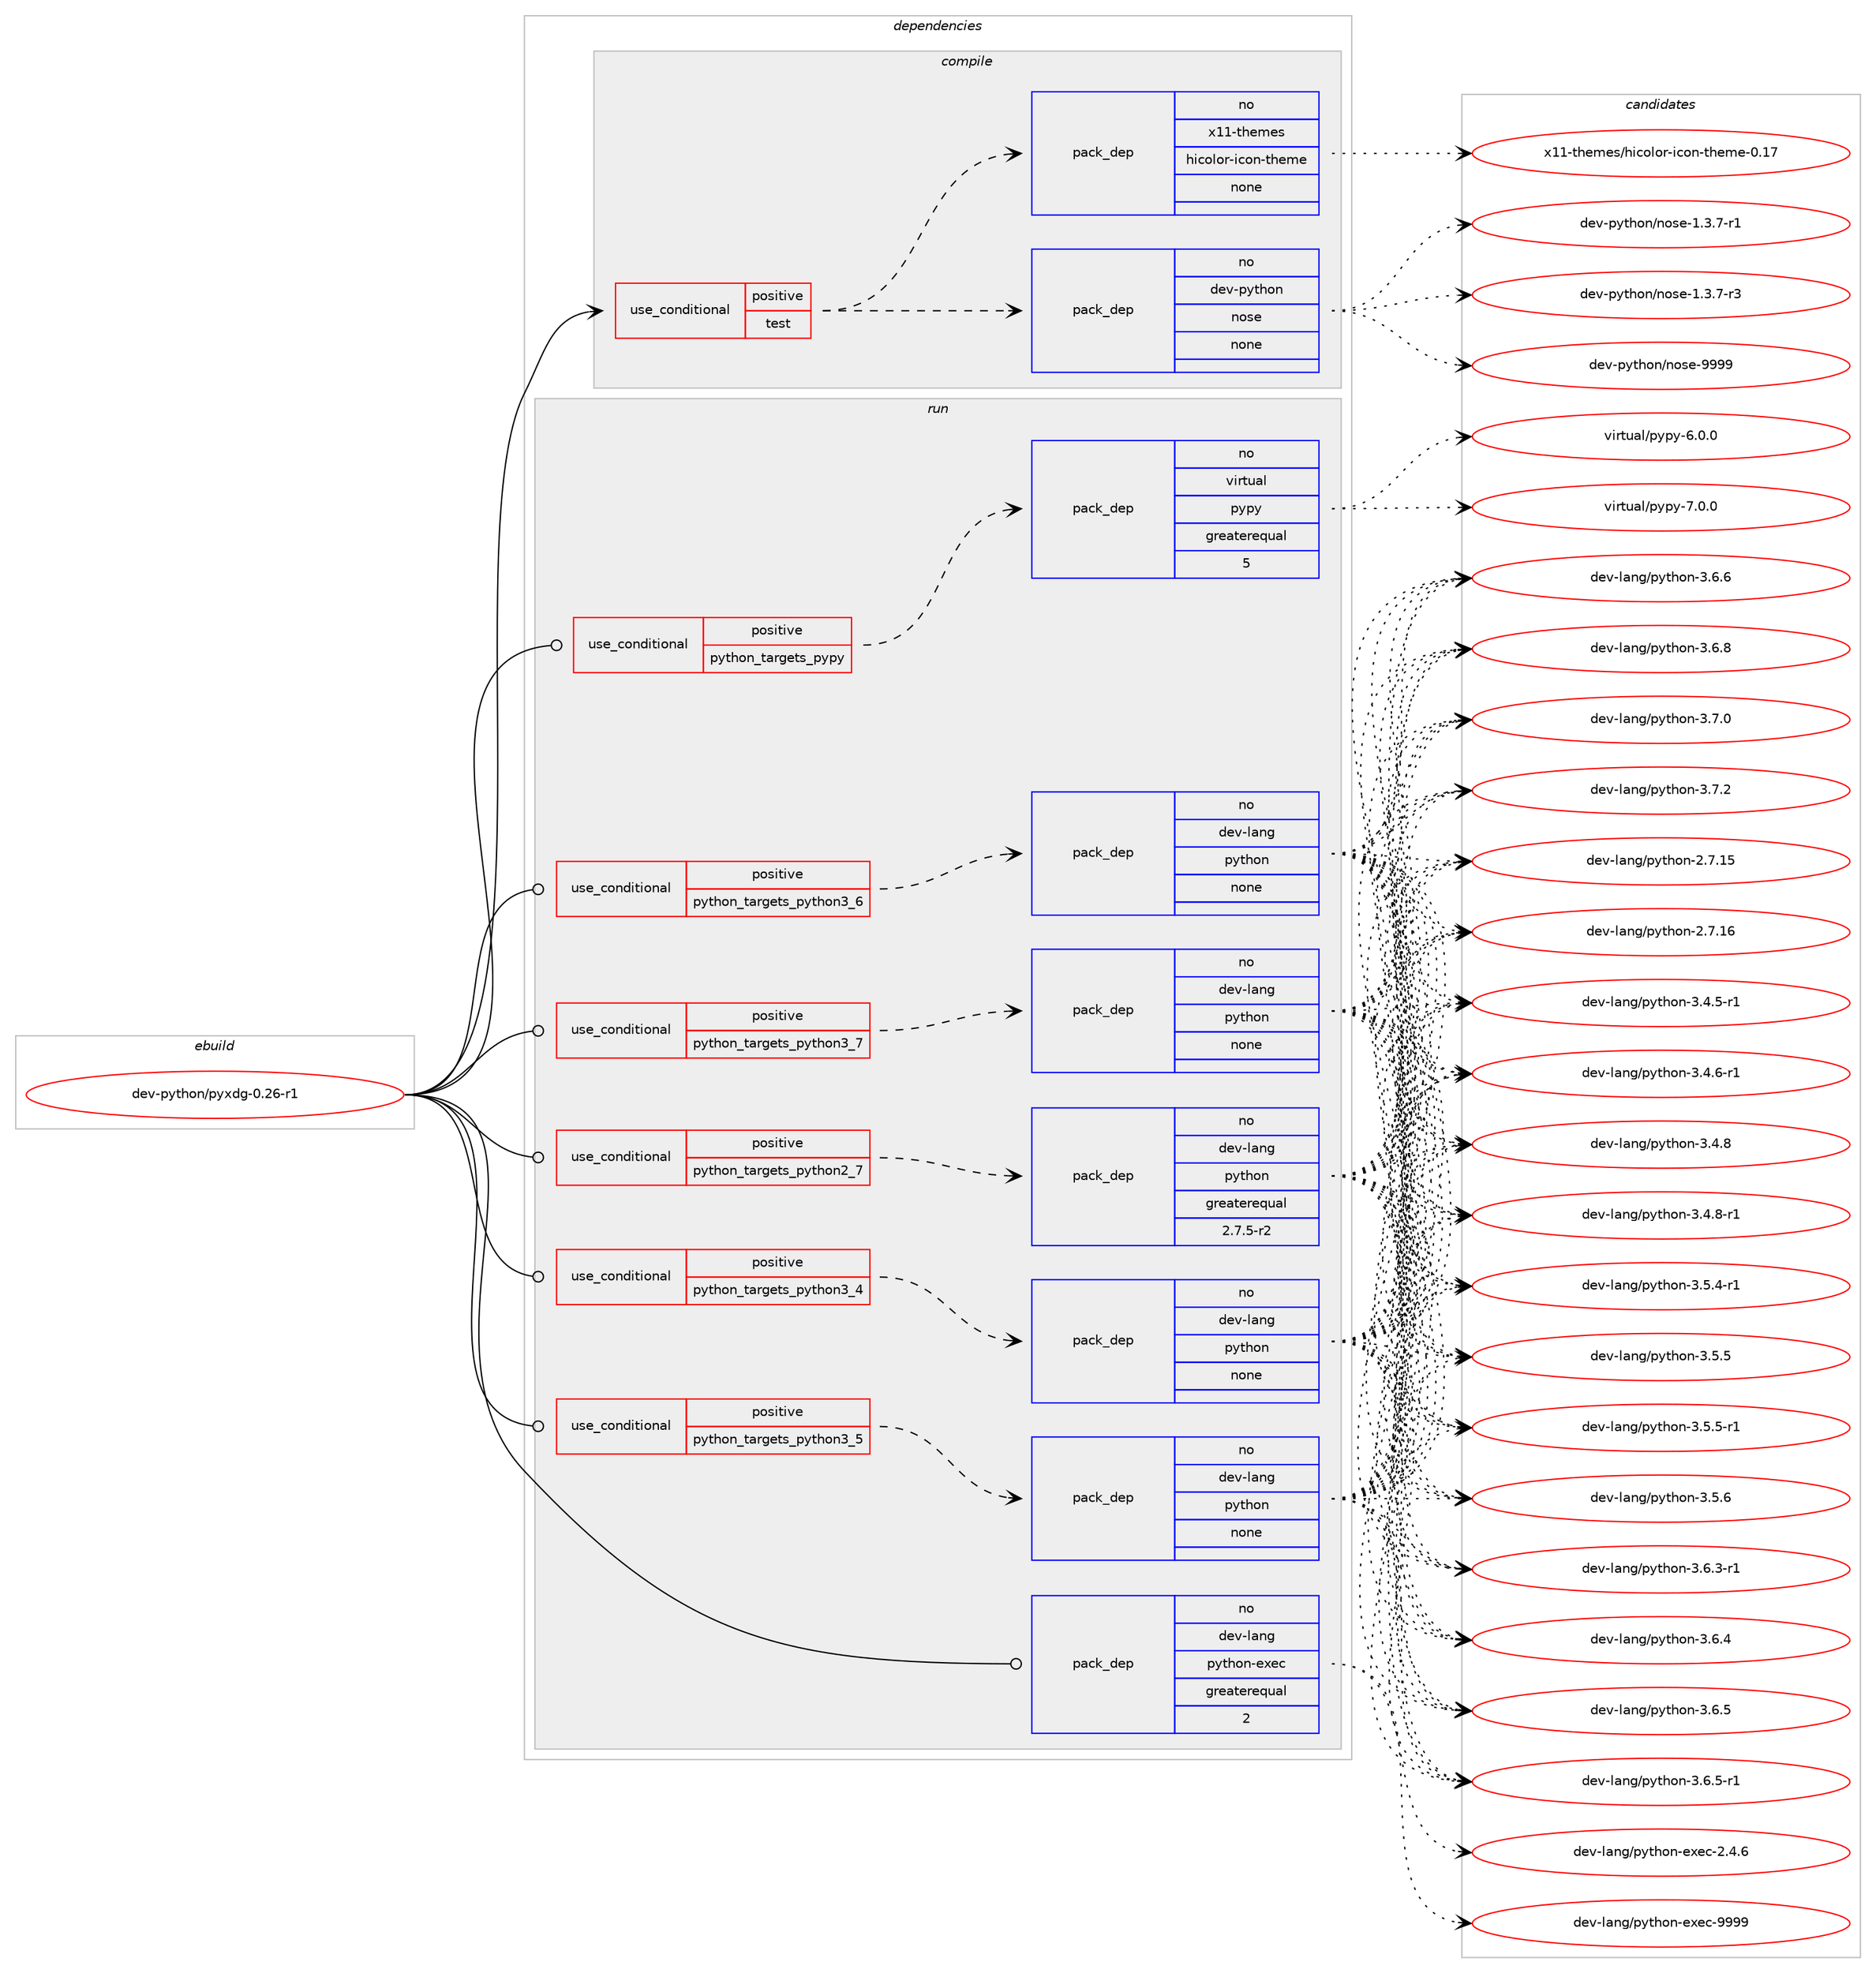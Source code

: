 digraph prolog {

# *************
# Graph options
# *************

newrank=true;
concentrate=true;
compound=true;
graph [rankdir=LR,fontname=Helvetica,fontsize=10,ranksep=1.5];#, ranksep=2.5, nodesep=0.2];
edge  [arrowhead=vee];
node  [fontname=Helvetica,fontsize=10];

# **********
# The ebuild
# **********

subgraph cluster_leftcol {
color=gray;
rank=same;
label=<<i>ebuild</i>>;
id [label="dev-python/pyxdg-0.26-r1", color=red, width=4, href="../dev-python/pyxdg-0.26-r1.svg"];
}

# ****************
# The dependencies
# ****************

subgraph cluster_midcol {
color=gray;
label=<<i>dependencies</i>>;
subgraph cluster_compile {
fillcolor="#eeeeee";
style=filled;
label=<<i>compile</i>>;
subgraph cond383374 {
dependency1437757 [label=<<TABLE BORDER="0" CELLBORDER="1" CELLSPACING="0" CELLPADDING="4"><TR><TD ROWSPAN="3" CELLPADDING="10">use_conditional</TD></TR><TR><TD>positive</TD></TR><TR><TD>test</TD></TR></TABLE>>, shape=none, color=red];
subgraph pack1031024 {
dependency1437758 [label=<<TABLE BORDER="0" CELLBORDER="1" CELLSPACING="0" CELLPADDING="4" WIDTH="220"><TR><TD ROWSPAN="6" CELLPADDING="30">pack_dep</TD></TR><TR><TD WIDTH="110">no</TD></TR><TR><TD>dev-python</TD></TR><TR><TD>nose</TD></TR><TR><TD>none</TD></TR><TR><TD></TD></TR></TABLE>>, shape=none, color=blue];
}
dependency1437757:e -> dependency1437758:w [weight=20,style="dashed",arrowhead="vee"];
subgraph pack1031025 {
dependency1437759 [label=<<TABLE BORDER="0" CELLBORDER="1" CELLSPACING="0" CELLPADDING="4" WIDTH="220"><TR><TD ROWSPAN="6" CELLPADDING="30">pack_dep</TD></TR><TR><TD WIDTH="110">no</TD></TR><TR><TD>x11-themes</TD></TR><TR><TD>hicolor-icon-theme</TD></TR><TR><TD>none</TD></TR><TR><TD></TD></TR></TABLE>>, shape=none, color=blue];
}
dependency1437757:e -> dependency1437759:w [weight=20,style="dashed",arrowhead="vee"];
}
id:e -> dependency1437757:w [weight=20,style="solid",arrowhead="vee"];
}
subgraph cluster_compileandrun {
fillcolor="#eeeeee";
style=filled;
label=<<i>compile and run</i>>;
}
subgraph cluster_run {
fillcolor="#eeeeee";
style=filled;
label=<<i>run</i>>;
subgraph cond383375 {
dependency1437760 [label=<<TABLE BORDER="0" CELLBORDER="1" CELLSPACING="0" CELLPADDING="4"><TR><TD ROWSPAN="3" CELLPADDING="10">use_conditional</TD></TR><TR><TD>positive</TD></TR><TR><TD>python_targets_pypy</TD></TR></TABLE>>, shape=none, color=red];
subgraph pack1031026 {
dependency1437761 [label=<<TABLE BORDER="0" CELLBORDER="1" CELLSPACING="0" CELLPADDING="4" WIDTH="220"><TR><TD ROWSPAN="6" CELLPADDING="30">pack_dep</TD></TR><TR><TD WIDTH="110">no</TD></TR><TR><TD>virtual</TD></TR><TR><TD>pypy</TD></TR><TR><TD>greaterequal</TD></TR><TR><TD>5</TD></TR></TABLE>>, shape=none, color=blue];
}
dependency1437760:e -> dependency1437761:w [weight=20,style="dashed",arrowhead="vee"];
}
id:e -> dependency1437760:w [weight=20,style="solid",arrowhead="odot"];
subgraph cond383376 {
dependency1437762 [label=<<TABLE BORDER="0" CELLBORDER="1" CELLSPACING="0" CELLPADDING="4"><TR><TD ROWSPAN="3" CELLPADDING="10">use_conditional</TD></TR><TR><TD>positive</TD></TR><TR><TD>python_targets_python2_7</TD></TR></TABLE>>, shape=none, color=red];
subgraph pack1031027 {
dependency1437763 [label=<<TABLE BORDER="0" CELLBORDER="1" CELLSPACING="0" CELLPADDING="4" WIDTH="220"><TR><TD ROWSPAN="6" CELLPADDING="30">pack_dep</TD></TR><TR><TD WIDTH="110">no</TD></TR><TR><TD>dev-lang</TD></TR><TR><TD>python</TD></TR><TR><TD>greaterequal</TD></TR><TR><TD>2.7.5-r2</TD></TR></TABLE>>, shape=none, color=blue];
}
dependency1437762:e -> dependency1437763:w [weight=20,style="dashed",arrowhead="vee"];
}
id:e -> dependency1437762:w [weight=20,style="solid",arrowhead="odot"];
subgraph cond383377 {
dependency1437764 [label=<<TABLE BORDER="0" CELLBORDER="1" CELLSPACING="0" CELLPADDING="4"><TR><TD ROWSPAN="3" CELLPADDING="10">use_conditional</TD></TR><TR><TD>positive</TD></TR><TR><TD>python_targets_python3_4</TD></TR></TABLE>>, shape=none, color=red];
subgraph pack1031028 {
dependency1437765 [label=<<TABLE BORDER="0" CELLBORDER="1" CELLSPACING="0" CELLPADDING="4" WIDTH="220"><TR><TD ROWSPAN="6" CELLPADDING="30">pack_dep</TD></TR><TR><TD WIDTH="110">no</TD></TR><TR><TD>dev-lang</TD></TR><TR><TD>python</TD></TR><TR><TD>none</TD></TR><TR><TD></TD></TR></TABLE>>, shape=none, color=blue];
}
dependency1437764:e -> dependency1437765:w [weight=20,style="dashed",arrowhead="vee"];
}
id:e -> dependency1437764:w [weight=20,style="solid",arrowhead="odot"];
subgraph cond383378 {
dependency1437766 [label=<<TABLE BORDER="0" CELLBORDER="1" CELLSPACING="0" CELLPADDING="4"><TR><TD ROWSPAN="3" CELLPADDING="10">use_conditional</TD></TR><TR><TD>positive</TD></TR><TR><TD>python_targets_python3_5</TD></TR></TABLE>>, shape=none, color=red];
subgraph pack1031029 {
dependency1437767 [label=<<TABLE BORDER="0" CELLBORDER="1" CELLSPACING="0" CELLPADDING="4" WIDTH="220"><TR><TD ROWSPAN="6" CELLPADDING="30">pack_dep</TD></TR><TR><TD WIDTH="110">no</TD></TR><TR><TD>dev-lang</TD></TR><TR><TD>python</TD></TR><TR><TD>none</TD></TR><TR><TD></TD></TR></TABLE>>, shape=none, color=blue];
}
dependency1437766:e -> dependency1437767:w [weight=20,style="dashed",arrowhead="vee"];
}
id:e -> dependency1437766:w [weight=20,style="solid",arrowhead="odot"];
subgraph cond383379 {
dependency1437768 [label=<<TABLE BORDER="0" CELLBORDER="1" CELLSPACING="0" CELLPADDING="4"><TR><TD ROWSPAN="3" CELLPADDING="10">use_conditional</TD></TR><TR><TD>positive</TD></TR><TR><TD>python_targets_python3_6</TD></TR></TABLE>>, shape=none, color=red];
subgraph pack1031030 {
dependency1437769 [label=<<TABLE BORDER="0" CELLBORDER="1" CELLSPACING="0" CELLPADDING="4" WIDTH="220"><TR><TD ROWSPAN="6" CELLPADDING="30">pack_dep</TD></TR><TR><TD WIDTH="110">no</TD></TR><TR><TD>dev-lang</TD></TR><TR><TD>python</TD></TR><TR><TD>none</TD></TR><TR><TD></TD></TR></TABLE>>, shape=none, color=blue];
}
dependency1437768:e -> dependency1437769:w [weight=20,style="dashed",arrowhead="vee"];
}
id:e -> dependency1437768:w [weight=20,style="solid",arrowhead="odot"];
subgraph cond383380 {
dependency1437770 [label=<<TABLE BORDER="0" CELLBORDER="1" CELLSPACING="0" CELLPADDING="4"><TR><TD ROWSPAN="3" CELLPADDING="10">use_conditional</TD></TR><TR><TD>positive</TD></TR><TR><TD>python_targets_python3_7</TD></TR></TABLE>>, shape=none, color=red];
subgraph pack1031031 {
dependency1437771 [label=<<TABLE BORDER="0" CELLBORDER="1" CELLSPACING="0" CELLPADDING="4" WIDTH="220"><TR><TD ROWSPAN="6" CELLPADDING="30">pack_dep</TD></TR><TR><TD WIDTH="110">no</TD></TR><TR><TD>dev-lang</TD></TR><TR><TD>python</TD></TR><TR><TD>none</TD></TR><TR><TD></TD></TR></TABLE>>, shape=none, color=blue];
}
dependency1437770:e -> dependency1437771:w [weight=20,style="dashed",arrowhead="vee"];
}
id:e -> dependency1437770:w [weight=20,style="solid",arrowhead="odot"];
subgraph pack1031032 {
dependency1437772 [label=<<TABLE BORDER="0" CELLBORDER="1" CELLSPACING="0" CELLPADDING="4" WIDTH="220"><TR><TD ROWSPAN="6" CELLPADDING="30">pack_dep</TD></TR><TR><TD WIDTH="110">no</TD></TR><TR><TD>dev-lang</TD></TR><TR><TD>python-exec</TD></TR><TR><TD>greaterequal</TD></TR><TR><TD>2</TD></TR></TABLE>>, shape=none, color=blue];
}
id:e -> dependency1437772:w [weight=20,style="solid",arrowhead="odot"];
}
}

# **************
# The candidates
# **************

subgraph cluster_choices {
rank=same;
color=gray;
label=<<i>candidates</i>>;

subgraph choice1031024 {
color=black;
nodesep=1;
choice10010111845112121116104111110471101111151014549465146554511449 [label="dev-python/nose-1.3.7-r1", color=red, width=4,href="../dev-python/nose-1.3.7-r1.svg"];
choice10010111845112121116104111110471101111151014549465146554511451 [label="dev-python/nose-1.3.7-r3", color=red, width=4,href="../dev-python/nose-1.3.7-r3.svg"];
choice10010111845112121116104111110471101111151014557575757 [label="dev-python/nose-9999", color=red, width=4,href="../dev-python/nose-9999.svg"];
dependency1437758:e -> choice10010111845112121116104111110471101111151014549465146554511449:w [style=dotted,weight="100"];
dependency1437758:e -> choice10010111845112121116104111110471101111151014549465146554511451:w [style=dotted,weight="100"];
dependency1437758:e -> choice10010111845112121116104111110471101111151014557575757:w [style=dotted,weight="100"];
}
subgraph choice1031025 {
color=black;
nodesep=1;
choice12049494511610410110910111547104105991111081111144510599111110451161041011091014548464955 [label="x11-themes/hicolor-icon-theme-0.17", color=red, width=4,href="../x11-themes/hicolor-icon-theme-0.17.svg"];
dependency1437759:e -> choice12049494511610410110910111547104105991111081111144510599111110451161041011091014548464955:w [style=dotted,weight="100"];
}
subgraph choice1031026 {
color=black;
nodesep=1;
choice1181051141161179710847112121112121455446484648 [label="virtual/pypy-6.0.0", color=red, width=4,href="../virtual/pypy-6.0.0.svg"];
choice1181051141161179710847112121112121455546484648 [label="virtual/pypy-7.0.0", color=red, width=4,href="../virtual/pypy-7.0.0.svg"];
dependency1437761:e -> choice1181051141161179710847112121112121455446484648:w [style=dotted,weight="100"];
dependency1437761:e -> choice1181051141161179710847112121112121455546484648:w [style=dotted,weight="100"];
}
subgraph choice1031027 {
color=black;
nodesep=1;
choice10010111845108971101034711212111610411111045504655464953 [label="dev-lang/python-2.7.15", color=red, width=4,href="../dev-lang/python-2.7.15.svg"];
choice10010111845108971101034711212111610411111045504655464954 [label="dev-lang/python-2.7.16", color=red, width=4,href="../dev-lang/python-2.7.16.svg"];
choice1001011184510897110103471121211161041111104551465246534511449 [label="dev-lang/python-3.4.5-r1", color=red, width=4,href="../dev-lang/python-3.4.5-r1.svg"];
choice1001011184510897110103471121211161041111104551465246544511449 [label="dev-lang/python-3.4.6-r1", color=red, width=4,href="../dev-lang/python-3.4.6-r1.svg"];
choice100101118451089711010347112121116104111110455146524656 [label="dev-lang/python-3.4.8", color=red, width=4,href="../dev-lang/python-3.4.8.svg"];
choice1001011184510897110103471121211161041111104551465246564511449 [label="dev-lang/python-3.4.8-r1", color=red, width=4,href="../dev-lang/python-3.4.8-r1.svg"];
choice1001011184510897110103471121211161041111104551465346524511449 [label="dev-lang/python-3.5.4-r1", color=red, width=4,href="../dev-lang/python-3.5.4-r1.svg"];
choice100101118451089711010347112121116104111110455146534653 [label="dev-lang/python-3.5.5", color=red, width=4,href="../dev-lang/python-3.5.5.svg"];
choice1001011184510897110103471121211161041111104551465346534511449 [label="dev-lang/python-3.5.5-r1", color=red, width=4,href="../dev-lang/python-3.5.5-r1.svg"];
choice100101118451089711010347112121116104111110455146534654 [label="dev-lang/python-3.5.6", color=red, width=4,href="../dev-lang/python-3.5.6.svg"];
choice1001011184510897110103471121211161041111104551465446514511449 [label="dev-lang/python-3.6.3-r1", color=red, width=4,href="../dev-lang/python-3.6.3-r1.svg"];
choice100101118451089711010347112121116104111110455146544652 [label="dev-lang/python-3.6.4", color=red, width=4,href="../dev-lang/python-3.6.4.svg"];
choice100101118451089711010347112121116104111110455146544653 [label="dev-lang/python-3.6.5", color=red, width=4,href="../dev-lang/python-3.6.5.svg"];
choice1001011184510897110103471121211161041111104551465446534511449 [label="dev-lang/python-3.6.5-r1", color=red, width=4,href="../dev-lang/python-3.6.5-r1.svg"];
choice100101118451089711010347112121116104111110455146544654 [label="dev-lang/python-3.6.6", color=red, width=4,href="../dev-lang/python-3.6.6.svg"];
choice100101118451089711010347112121116104111110455146544656 [label="dev-lang/python-3.6.8", color=red, width=4,href="../dev-lang/python-3.6.8.svg"];
choice100101118451089711010347112121116104111110455146554648 [label="dev-lang/python-3.7.0", color=red, width=4,href="../dev-lang/python-3.7.0.svg"];
choice100101118451089711010347112121116104111110455146554650 [label="dev-lang/python-3.7.2", color=red, width=4,href="../dev-lang/python-3.7.2.svg"];
dependency1437763:e -> choice10010111845108971101034711212111610411111045504655464953:w [style=dotted,weight="100"];
dependency1437763:e -> choice10010111845108971101034711212111610411111045504655464954:w [style=dotted,weight="100"];
dependency1437763:e -> choice1001011184510897110103471121211161041111104551465246534511449:w [style=dotted,weight="100"];
dependency1437763:e -> choice1001011184510897110103471121211161041111104551465246544511449:w [style=dotted,weight="100"];
dependency1437763:e -> choice100101118451089711010347112121116104111110455146524656:w [style=dotted,weight="100"];
dependency1437763:e -> choice1001011184510897110103471121211161041111104551465246564511449:w [style=dotted,weight="100"];
dependency1437763:e -> choice1001011184510897110103471121211161041111104551465346524511449:w [style=dotted,weight="100"];
dependency1437763:e -> choice100101118451089711010347112121116104111110455146534653:w [style=dotted,weight="100"];
dependency1437763:e -> choice1001011184510897110103471121211161041111104551465346534511449:w [style=dotted,weight="100"];
dependency1437763:e -> choice100101118451089711010347112121116104111110455146534654:w [style=dotted,weight="100"];
dependency1437763:e -> choice1001011184510897110103471121211161041111104551465446514511449:w [style=dotted,weight="100"];
dependency1437763:e -> choice100101118451089711010347112121116104111110455146544652:w [style=dotted,weight="100"];
dependency1437763:e -> choice100101118451089711010347112121116104111110455146544653:w [style=dotted,weight="100"];
dependency1437763:e -> choice1001011184510897110103471121211161041111104551465446534511449:w [style=dotted,weight="100"];
dependency1437763:e -> choice100101118451089711010347112121116104111110455146544654:w [style=dotted,weight="100"];
dependency1437763:e -> choice100101118451089711010347112121116104111110455146544656:w [style=dotted,weight="100"];
dependency1437763:e -> choice100101118451089711010347112121116104111110455146554648:w [style=dotted,weight="100"];
dependency1437763:e -> choice100101118451089711010347112121116104111110455146554650:w [style=dotted,weight="100"];
}
subgraph choice1031028 {
color=black;
nodesep=1;
choice10010111845108971101034711212111610411111045504655464953 [label="dev-lang/python-2.7.15", color=red, width=4,href="../dev-lang/python-2.7.15.svg"];
choice10010111845108971101034711212111610411111045504655464954 [label="dev-lang/python-2.7.16", color=red, width=4,href="../dev-lang/python-2.7.16.svg"];
choice1001011184510897110103471121211161041111104551465246534511449 [label="dev-lang/python-3.4.5-r1", color=red, width=4,href="../dev-lang/python-3.4.5-r1.svg"];
choice1001011184510897110103471121211161041111104551465246544511449 [label="dev-lang/python-3.4.6-r1", color=red, width=4,href="../dev-lang/python-3.4.6-r1.svg"];
choice100101118451089711010347112121116104111110455146524656 [label="dev-lang/python-3.4.8", color=red, width=4,href="../dev-lang/python-3.4.8.svg"];
choice1001011184510897110103471121211161041111104551465246564511449 [label="dev-lang/python-3.4.8-r1", color=red, width=4,href="../dev-lang/python-3.4.8-r1.svg"];
choice1001011184510897110103471121211161041111104551465346524511449 [label="dev-lang/python-3.5.4-r1", color=red, width=4,href="../dev-lang/python-3.5.4-r1.svg"];
choice100101118451089711010347112121116104111110455146534653 [label="dev-lang/python-3.5.5", color=red, width=4,href="../dev-lang/python-3.5.5.svg"];
choice1001011184510897110103471121211161041111104551465346534511449 [label="dev-lang/python-3.5.5-r1", color=red, width=4,href="../dev-lang/python-3.5.5-r1.svg"];
choice100101118451089711010347112121116104111110455146534654 [label="dev-lang/python-3.5.6", color=red, width=4,href="../dev-lang/python-3.5.6.svg"];
choice1001011184510897110103471121211161041111104551465446514511449 [label="dev-lang/python-3.6.3-r1", color=red, width=4,href="../dev-lang/python-3.6.3-r1.svg"];
choice100101118451089711010347112121116104111110455146544652 [label="dev-lang/python-3.6.4", color=red, width=4,href="../dev-lang/python-3.6.4.svg"];
choice100101118451089711010347112121116104111110455146544653 [label="dev-lang/python-3.6.5", color=red, width=4,href="../dev-lang/python-3.6.5.svg"];
choice1001011184510897110103471121211161041111104551465446534511449 [label="dev-lang/python-3.6.5-r1", color=red, width=4,href="../dev-lang/python-3.6.5-r1.svg"];
choice100101118451089711010347112121116104111110455146544654 [label="dev-lang/python-3.6.6", color=red, width=4,href="../dev-lang/python-3.6.6.svg"];
choice100101118451089711010347112121116104111110455146544656 [label="dev-lang/python-3.6.8", color=red, width=4,href="../dev-lang/python-3.6.8.svg"];
choice100101118451089711010347112121116104111110455146554648 [label="dev-lang/python-3.7.0", color=red, width=4,href="../dev-lang/python-3.7.0.svg"];
choice100101118451089711010347112121116104111110455146554650 [label="dev-lang/python-3.7.2", color=red, width=4,href="../dev-lang/python-3.7.2.svg"];
dependency1437765:e -> choice10010111845108971101034711212111610411111045504655464953:w [style=dotted,weight="100"];
dependency1437765:e -> choice10010111845108971101034711212111610411111045504655464954:w [style=dotted,weight="100"];
dependency1437765:e -> choice1001011184510897110103471121211161041111104551465246534511449:w [style=dotted,weight="100"];
dependency1437765:e -> choice1001011184510897110103471121211161041111104551465246544511449:w [style=dotted,weight="100"];
dependency1437765:e -> choice100101118451089711010347112121116104111110455146524656:w [style=dotted,weight="100"];
dependency1437765:e -> choice1001011184510897110103471121211161041111104551465246564511449:w [style=dotted,weight="100"];
dependency1437765:e -> choice1001011184510897110103471121211161041111104551465346524511449:w [style=dotted,weight="100"];
dependency1437765:e -> choice100101118451089711010347112121116104111110455146534653:w [style=dotted,weight="100"];
dependency1437765:e -> choice1001011184510897110103471121211161041111104551465346534511449:w [style=dotted,weight="100"];
dependency1437765:e -> choice100101118451089711010347112121116104111110455146534654:w [style=dotted,weight="100"];
dependency1437765:e -> choice1001011184510897110103471121211161041111104551465446514511449:w [style=dotted,weight="100"];
dependency1437765:e -> choice100101118451089711010347112121116104111110455146544652:w [style=dotted,weight="100"];
dependency1437765:e -> choice100101118451089711010347112121116104111110455146544653:w [style=dotted,weight="100"];
dependency1437765:e -> choice1001011184510897110103471121211161041111104551465446534511449:w [style=dotted,weight="100"];
dependency1437765:e -> choice100101118451089711010347112121116104111110455146544654:w [style=dotted,weight="100"];
dependency1437765:e -> choice100101118451089711010347112121116104111110455146544656:w [style=dotted,weight="100"];
dependency1437765:e -> choice100101118451089711010347112121116104111110455146554648:w [style=dotted,weight="100"];
dependency1437765:e -> choice100101118451089711010347112121116104111110455146554650:w [style=dotted,weight="100"];
}
subgraph choice1031029 {
color=black;
nodesep=1;
choice10010111845108971101034711212111610411111045504655464953 [label="dev-lang/python-2.7.15", color=red, width=4,href="../dev-lang/python-2.7.15.svg"];
choice10010111845108971101034711212111610411111045504655464954 [label="dev-lang/python-2.7.16", color=red, width=4,href="../dev-lang/python-2.7.16.svg"];
choice1001011184510897110103471121211161041111104551465246534511449 [label="dev-lang/python-3.4.5-r1", color=red, width=4,href="../dev-lang/python-3.4.5-r1.svg"];
choice1001011184510897110103471121211161041111104551465246544511449 [label="dev-lang/python-3.4.6-r1", color=red, width=4,href="../dev-lang/python-3.4.6-r1.svg"];
choice100101118451089711010347112121116104111110455146524656 [label="dev-lang/python-3.4.8", color=red, width=4,href="../dev-lang/python-3.4.8.svg"];
choice1001011184510897110103471121211161041111104551465246564511449 [label="dev-lang/python-3.4.8-r1", color=red, width=4,href="../dev-lang/python-3.4.8-r1.svg"];
choice1001011184510897110103471121211161041111104551465346524511449 [label="dev-lang/python-3.5.4-r1", color=red, width=4,href="../dev-lang/python-3.5.4-r1.svg"];
choice100101118451089711010347112121116104111110455146534653 [label="dev-lang/python-3.5.5", color=red, width=4,href="../dev-lang/python-3.5.5.svg"];
choice1001011184510897110103471121211161041111104551465346534511449 [label="dev-lang/python-3.5.5-r1", color=red, width=4,href="../dev-lang/python-3.5.5-r1.svg"];
choice100101118451089711010347112121116104111110455146534654 [label="dev-lang/python-3.5.6", color=red, width=4,href="../dev-lang/python-3.5.6.svg"];
choice1001011184510897110103471121211161041111104551465446514511449 [label="dev-lang/python-3.6.3-r1", color=red, width=4,href="../dev-lang/python-3.6.3-r1.svg"];
choice100101118451089711010347112121116104111110455146544652 [label="dev-lang/python-3.6.4", color=red, width=4,href="../dev-lang/python-3.6.4.svg"];
choice100101118451089711010347112121116104111110455146544653 [label="dev-lang/python-3.6.5", color=red, width=4,href="../dev-lang/python-3.6.5.svg"];
choice1001011184510897110103471121211161041111104551465446534511449 [label="dev-lang/python-3.6.5-r1", color=red, width=4,href="../dev-lang/python-3.6.5-r1.svg"];
choice100101118451089711010347112121116104111110455146544654 [label="dev-lang/python-3.6.6", color=red, width=4,href="../dev-lang/python-3.6.6.svg"];
choice100101118451089711010347112121116104111110455146544656 [label="dev-lang/python-3.6.8", color=red, width=4,href="../dev-lang/python-3.6.8.svg"];
choice100101118451089711010347112121116104111110455146554648 [label="dev-lang/python-3.7.0", color=red, width=4,href="../dev-lang/python-3.7.0.svg"];
choice100101118451089711010347112121116104111110455146554650 [label="dev-lang/python-3.7.2", color=red, width=4,href="../dev-lang/python-3.7.2.svg"];
dependency1437767:e -> choice10010111845108971101034711212111610411111045504655464953:w [style=dotted,weight="100"];
dependency1437767:e -> choice10010111845108971101034711212111610411111045504655464954:w [style=dotted,weight="100"];
dependency1437767:e -> choice1001011184510897110103471121211161041111104551465246534511449:w [style=dotted,weight="100"];
dependency1437767:e -> choice1001011184510897110103471121211161041111104551465246544511449:w [style=dotted,weight="100"];
dependency1437767:e -> choice100101118451089711010347112121116104111110455146524656:w [style=dotted,weight="100"];
dependency1437767:e -> choice1001011184510897110103471121211161041111104551465246564511449:w [style=dotted,weight="100"];
dependency1437767:e -> choice1001011184510897110103471121211161041111104551465346524511449:w [style=dotted,weight="100"];
dependency1437767:e -> choice100101118451089711010347112121116104111110455146534653:w [style=dotted,weight="100"];
dependency1437767:e -> choice1001011184510897110103471121211161041111104551465346534511449:w [style=dotted,weight="100"];
dependency1437767:e -> choice100101118451089711010347112121116104111110455146534654:w [style=dotted,weight="100"];
dependency1437767:e -> choice1001011184510897110103471121211161041111104551465446514511449:w [style=dotted,weight="100"];
dependency1437767:e -> choice100101118451089711010347112121116104111110455146544652:w [style=dotted,weight="100"];
dependency1437767:e -> choice100101118451089711010347112121116104111110455146544653:w [style=dotted,weight="100"];
dependency1437767:e -> choice1001011184510897110103471121211161041111104551465446534511449:w [style=dotted,weight="100"];
dependency1437767:e -> choice100101118451089711010347112121116104111110455146544654:w [style=dotted,weight="100"];
dependency1437767:e -> choice100101118451089711010347112121116104111110455146544656:w [style=dotted,weight="100"];
dependency1437767:e -> choice100101118451089711010347112121116104111110455146554648:w [style=dotted,weight="100"];
dependency1437767:e -> choice100101118451089711010347112121116104111110455146554650:w [style=dotted,weight="100"];
}
subgraph choice1031030 {
color=black;
nodesep=1;
choice10010111845108971101034711212111610411111045504655464953 [label="dev-lang/python-2.7.15", color=red, width=4,href="../dev-lang/python-2.7.15.svg"];
choice10010111845108971101034711212111610411111045504655464954 [label="dev-lang/python-2.7.16", color=red, width=4,href="../dev-lang/python-2.7.16.svg"];
choice1001011184510897110103471121211161041111104551465246534511449 [label="dev-lang/python-3.4.5-r1", color=red, width=4,href="../dev-lang/python-3.4.5-r1.svg"];
choice1001011184510897110103471121211161041111104551465246544511449 [label="dev-lang/python-3.4.6-r1", color=red, width=4,href="../dev-lang/python-3.4.6-r1.svg"];
choice100101118451089711010347112121116104111110455146524656 [label="dev-lang/python-3.4.8", color=red, width=4,href="../dev-lang/python-3.4.8.svg"];
choice1001011184510897110103471121211161041111104551465246564511449 [label="dev-lang/python-3.4.8-r1", color=red, width=4,href="../dev-lang/python-3.4.8-r1.svg"];
choice1001011184510897110103471121211161041111104551465346524511449 [label="dev-lang/python-3.5.4-r1", color=red, width=4,href="../dev-lang/python-3.5.4-r1.svg"];
choice100101118451089711010347112121116104111110455146534653 [label="dev-lang/python-3.5.5", color=red, width=4,href="../dev-lang/python-3.5.5.svg"];
choice1001011184510897110103471121211161041111104551465346534511449 [label="dev-lang/python-3.5.5-r1", color=red, width=4,href="../dev-lang/python-3.5.5-r1.svg"];
choice100101118451089711010347112121116104111110455146534654 [label="dev-lang/python-3.5.6", color=red, width=4,href="../dev-lang/python-3.5.6.svg"];
choice1001011184510897110103471121211161041111104551465446514511449 [label="dev-lang/python-3.6.3-r1", color=red, width=4,href="../dev-lang/python-3.6.3-r1.svg"];
choice100101118451089711010347112121116104111110455146544652 [label="dev-lang/python-3.6.4", color=red, width=4,href="../dev-lang/python-3.6.4.svg"];
choice100101118451089711010347112121116104111110455146544653 [label="dev-lang/python-3.6.5", color=red, width=4,href="../dev-lang/python-3.6.5.svg"];
choice1001011184510897110103471121211161041111104551465446534511449 [label="dev-lang/python-3.6.5-r1", color=red, width=4,href="../dev-lang/python-3.6.5-r1.svg"];
choice100101118451089711010347112121116104111110455146544654 [label="dev-lang/python-3.6.6", color=red, width=4,href="../dev-lang/python-3.6.6.svg"];
choice100101118451089711010347112121116104111110455146544656 [label="dev-lang/python-3.6.8", color=red, width=4,href="../dev-lang/python-3.6.8.svg"];
choice100101118451089711010347112121116104111110455146554648 [label="dev-lang/python-3.7.0", color=red, width=4,href="../dev-lang/python-3.7.0.svg"];
choice100101118451089711010347112121116104111110455146554650 [label="dev-lang/python-3.7.2", color=red, width=4,href="../dev-lang/python-3.7.2.svg"];
dependency1437769:e -> choice10010111845108971101034711212111610411111045504655464953:w [style=dotted,weight="100"];
dependency1437769:e -> choice10010111845108971101034711212111610411111045504655464954:w [style=dotted,weight="100"];
dependency1437769:e -> choice1001011184510897110103471121211161041111104551465246534511449:w [style=dotted,weight="100"];
dependency1437769:e -> choice1001011184510897110103471121211161041111104551465246544511449:w [style=dotted,weight="100"];
dependency1437769:e -> choice100101118451089711010347112121116104111110455146524656:w [style=dotted,weight="100"];
dependency1437769:e -> choice1001011184510897110103471121211161041111104551465246564511449:w [style=dotted,weight="100"];
dependency1437769:e -> choice1001011184510897110103471121211161041111104551465346524511449:w [style=dotted,weight="100"];
dependency1437769:e -> choice100101118451089711010347112121116104111110455146534653:w [style=dotted,weight="100"];
dependency1437769:e -> choice1001011184510897110103471121211161041111104551465346534511449:w [style=dotted,weight="100"];
dependency1437769:e -> choice100101118451089711010347112121116104111110455146534654:w [style=dotted,weight="100"];
dependency1437769:e -> choice1001011184510897110103471121211161041111104551465446514511449:w [style=dotted,weight="100"];
dependency1437769:e -> choice100101118451089711010347112121116104111110455146544652:w [style=dotted,weight="100"];
dependency1437769:e -> choice100101118451089711010347112121116104111110455146544653:w [style=dotted,weight="100"];
dependency1437769:e -> choice1001011184510897110103471121211161041111104551465446534511449:w [style=dotted,weight="100"];
dependency1437769:e -> choice100101118451089711010347112121116104111110455146544654:w [style=dotted,weight="100"];
dependency1437769:e -> choice100101118451089711010347112121116104111110455146544656:w [style=dotted,weight="100"];
dependency1437769:e -> choice100101118451089711010347112121116104111110455146554648:w [style=dotted,weight="100"];
dependency1437769:e -> choice100101118451089711010347112121116104111110455146554650:w [style=dotted,weight="100"];
}
subgraph choice1031031 {
color=black;
nodesep=1;
choice10010111845108971101034711212111610411111045504655464953 [label="dev-lang/python-2.7.15", color=red, width=4,href="../dev-lang/python-2.7.15.svg"];
choice10010111845108971101034711212111610411111045504655464954 [label="dev-lang/python-2.7.16", color=red, width=4,href="../dev-lang/python-2.7.16.svg"];
choice1001011184510897110103471121211161041111104551465246534511449 [label="dev-lang/python-3.4.5-r1", color=red, width=4,href="../dev-lang/python-3.4.5-r1.svg"];
choice1001011184510897110103471121211161041111104551465246544511449 [label="dev-lang/python-3.4.6-r1", color=red, width=4,href="../dev-lang/python-3.4.6-r1.svg"];
choice100101118451089711010347112121116104111110455146524656 [label="dev-lang/python-3.4.8", color=red, width=4,href="../dev-lang/python-3.4.8.svg"];
choice1001011184510897110103471121211161041111104551465246564511449 [label="dev-lang/python-3.4.8-r1", color=red, width=4,href="../dev-lang/python-3.4.8-r1.svg"];
choice1001011184510897110103471121211161041111104551465346524511449 [label="dev-lang/python-3.5.4-r1", color=red, width=4,href="../dev-lang/python-3.5.4-r1.svg"];
choice100101118451089711010347112121116104111110455146534653 [label="dev-lang/python-3.5.5", color=red, width=4,href="../dev-lang/python-3.5.5.svg"];
choice1001011184510897110103471121211161041111104551465346534511449 [label="dev-lang/python-3.5.5-r1", color=red, width=4,href="../dev-lang/python-3.5.5-r1.svg"];
choice100101118451089711010347112121116104111110455146534654 [label="dev-lang/python-3.5.6", color=red, width=4,href="../dev-lang/python-3.5.6.svg"];
choice1001011184510897110103471121211161041111104551465446514511449 [label="dev-lang/python-3.6.3-r1", color=red, width=4,href="../dev-lang/python-3.6.3-r1.svg"];
choice100101118451089711010347112121116104111110455146544652 [label="dev-lang/python-3.6.4", color=red, width=4,href="../dev-lang/python-3.6.4.svg"];
choice100101118451089711010347112121116104111110455146544653 [label="dev-lang/python-3.6.5", color=red, width=4,href="../dev-lang/python-3.6.5.svg"];
choice1001011184510897110103471121211161041111104551465446534511449 [label="dev-lang/python-3.6.5-r1", color=red, width=4,href="../dev-lang/python-3.6.5-r1.svg"];
choice100101118451089711010347112121116104111110455146544654 [label="dev-lang/python-3.6.6", color=red, width=4,href="../dev-lang/python-3.6.6.svg"];
choice100101118451089711010347112121116104111110455146544656 [label="dev-lang/python-3.6.8", color=red, width=4,href="../dev-lang/python-3.6.8.svg"];
choice100101118451089711010347112121116104111110455146554648 [label="dev-lang/python-3.7.0", color=red, width=4,href="../dev-lang/python-3.7.0.svg"];
choice100101118451089711010347112121116104111110455146554650 [label="dev-lang/python-3.7.2", color=red, width=4,href="../dev-lang/python-3.7.2.svg"];
dependency1437771:e -> choice10010111845108971101034711212111610411111045504655464953:w [style=dotted,weight="100"];
dependency1437771:e -> choice10010111845108971101034711212111610411111045504655464954:w [style=dotted,weight="100"];
dependency1437771:e -> choice1001011184510897110103471121211161041111104551465246534511449:w [style=dotted,weight="100"];
dependency1437771:e -> choice1001011184510897110103471121211161041111104551465246544511449:w [style=dotted,weight="100"];
dependency1437771:e -> choice100101118451089711010347112121116104111110455146524656:w [style=dotted,weight="100"];
dependency1437771:e -> choice1001011184510897110103471121211161041111104551465246564511449:w [style=dotted,weight="100"];
dependency1437771:e -> choice1001011184510897110103471121211161041111104551465346524511449:w [style=dotted,weight="100"];
dependency1437771:e -> choice100101118451089711010347112121116104111110455146534653:w [style=dotted,weight="100"];
dependency1437771:e -> choice1001011184510897110103471121211161041111104551465346534511449:w [style=dotted,weight="100"];
dependency1437771:e -> choice100101118451089711010347112121116104111110455146534654:w [style=dotted,weight="100"];
dependency1437771:e -> choice1001011184510897110103471121211161041111104551465446514511449:w [style=dotted,weight="100"];
dependency1437771:e -> choice100101118451089711010347112121116104111110455146544652:w [style=dotted,weight="100"];
dependency1437771:e -> choice100101118451089711010347112121116104111110455146544653:w [style=dotted,weight="100"];
dependency1437771:e -> choice1001011184510897110103471121211161041111104551465446534511449:w [style=dotted,weight="100"];
dependency1437771:e -> choice100101118451089711010347112121116104111110455146544654:w [style=dotted,weight="100"];
dependency1437771:e -> choice100101118451089711010347112121116104111110455146544656:w [style=dotted,weight="100"];
dependency1437771:e -> choice100101118451089711010347112121116104111110455146554648:w [style=dotted,weight="100"];
dependency1437771:e -> choice100101118451089711010347112121116104111110455146554650:w [style=dotted,weight="100"];
}
subgraph choice1031032 {
color=black;
nodesep=1;
choice1001011184510897110103471121211161041111104510112010199455046524654 [label="dev-lang/python-exec-2.4.6", color=red, width=4,href="../dev-lang/python-exec-2.4.6.svg"];
choice10010111845108971101034711212111610411111045101120101994557575757 [label="dev-lang/python-exec-9999", color=red, width=4,href="../dev-lang/python-exec-9999.svg"];
dependency1437772:e -> choice1001011184510897110103471121211161041111104510112010199455046524654:w [style=dotted,weight="100"];
dependency1437772:e -> choice10010111845108971101034711212111610411111045101120101994557575757:w [style=dotted,weight="100"];
}
}

}
